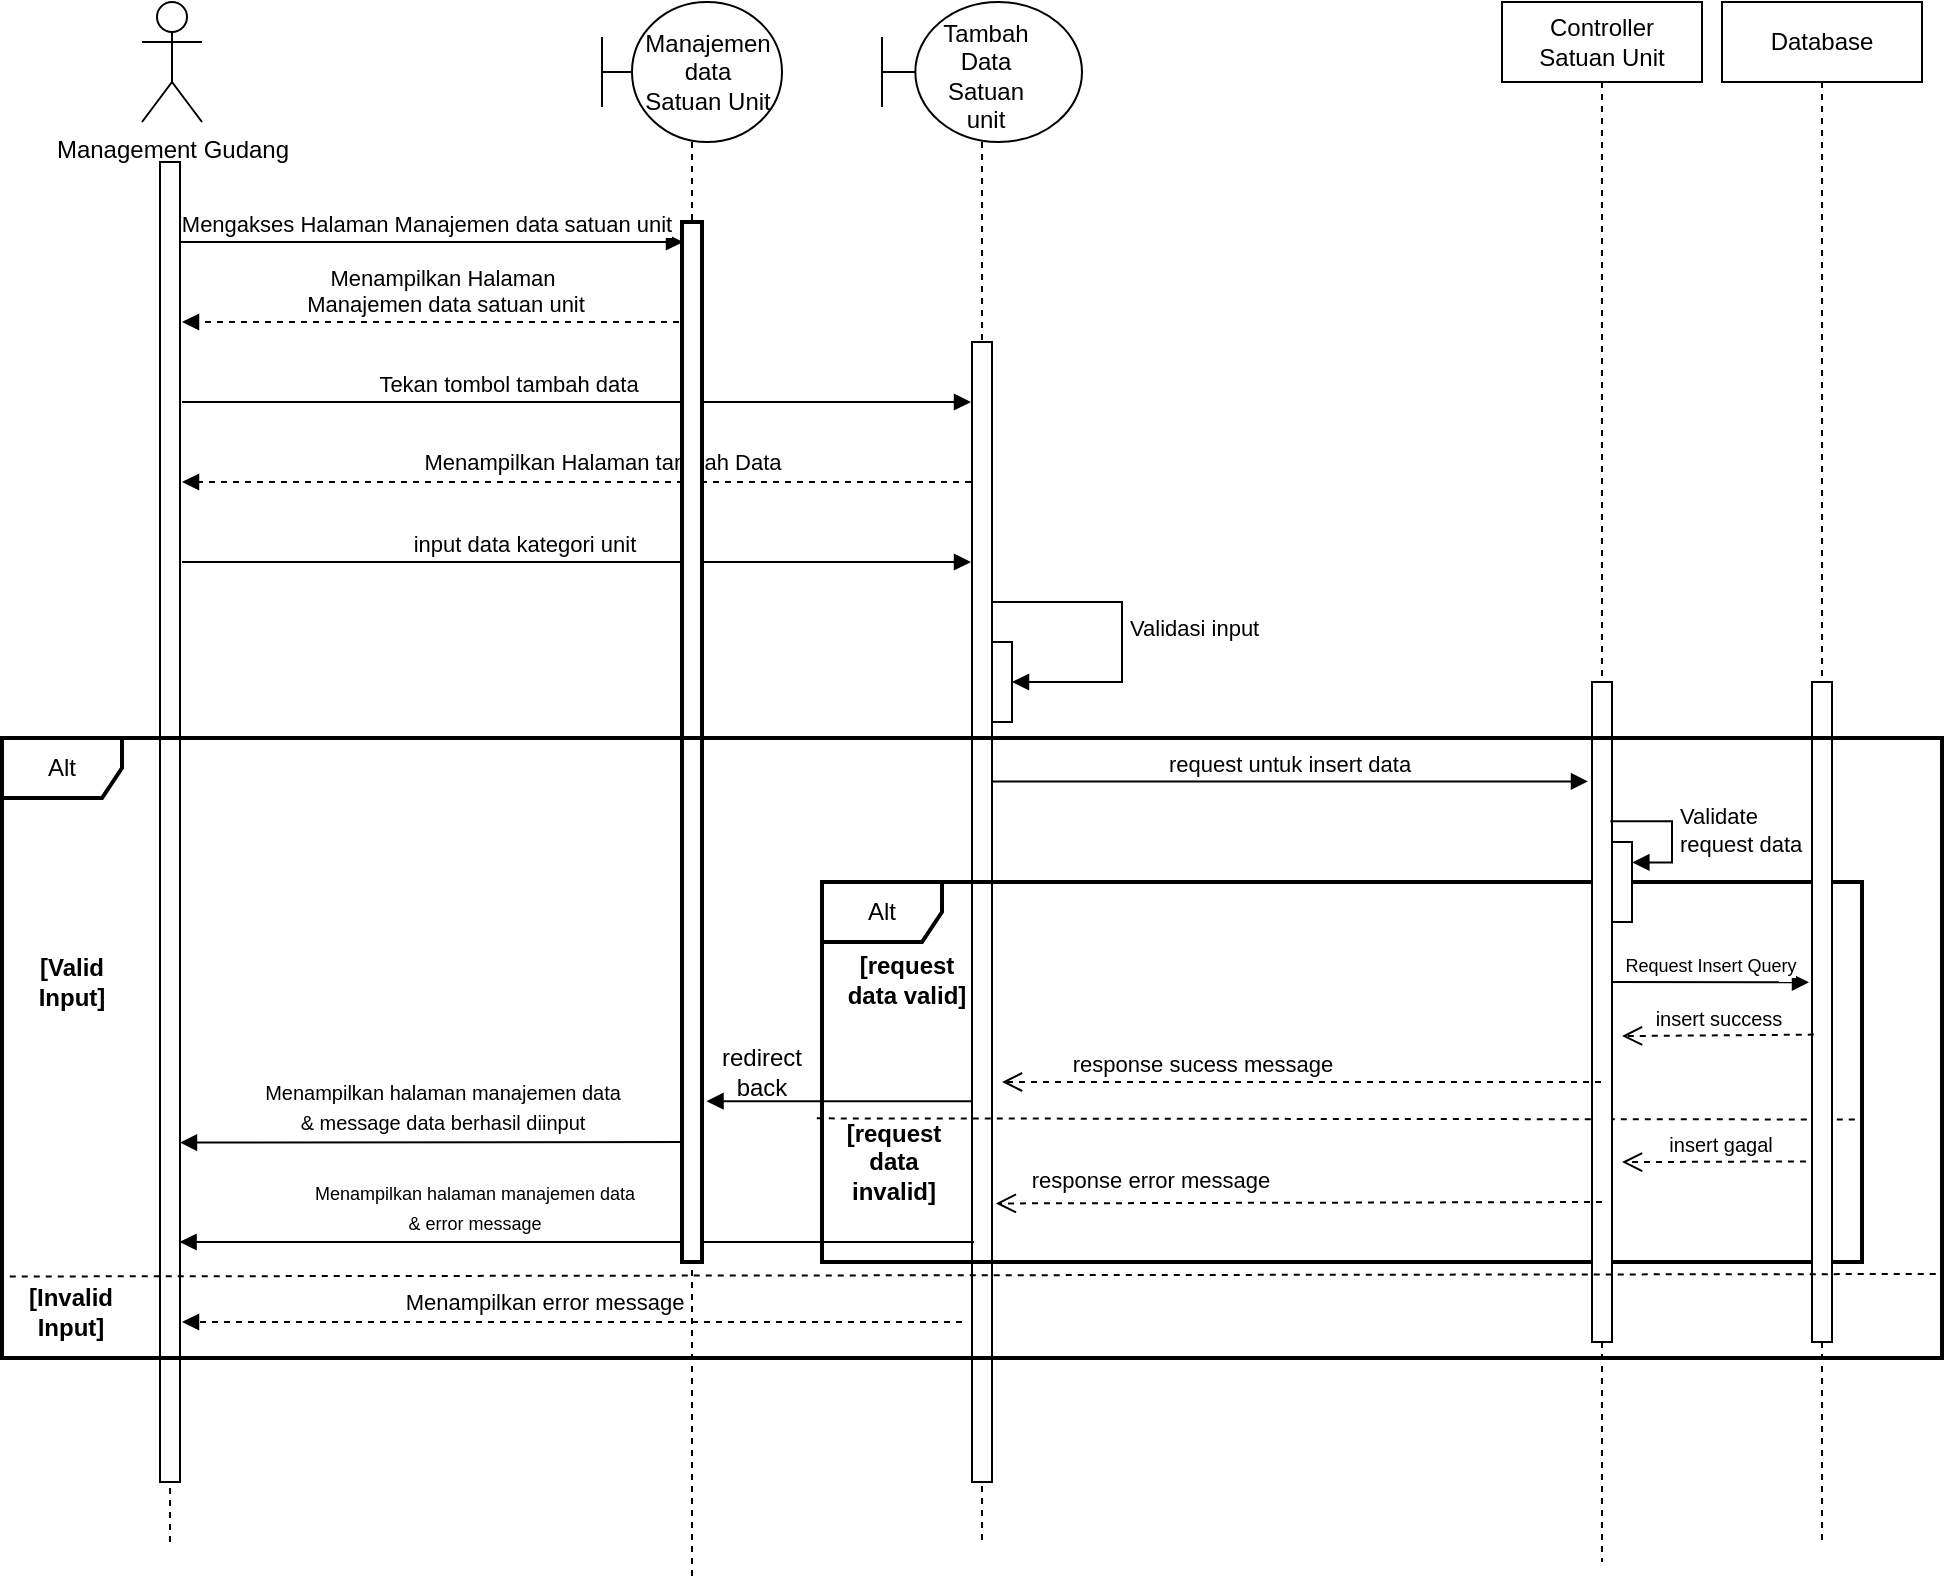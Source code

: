 <mxfile version="12.6.7" type="github">
  <diagram id="Rcd-lYa-Og5x9bV4wF2M" name="Page-1">
    <mxGraphModel dx="925" dy="579" grid="1" gridSize="10" guides="1" tooltips="1" connect="1" arrows="1" fold="1" page="1" pageScale="1" pageWidth="1100" pageHeight="850" math="0" shadow="0">
      <root>
        <mxCell id="0"/>
        <mxCell id="1" parent="0"/>
        <mxCell id="uG0OPi7SAyHWpeF-NSaY-43" value="&amp;nbsp;request untuk insert data" style="html=1;verticalAlign=bottom;endArrow=block;" parent="1" edge="1">
          <mxGeometry width="80" relative="1" as="geometry">
            <mxPoint x="570" y="429.71" as="sourcePoint"/>
            <mxPoint x="873" y="429.71" as="targetPoint"/>
          </mxGeometry>
        </mxCell>
        <mxCell id="uG0OPi7SAyHWpeF-NSaY-1" value="Management Gudang" style="shape=umlActor;verticalLabelPosition=bottom;labelBackgroundColor=#ffffff;verticalAlign=top;html=1;outlineConnect=0;" parent="1" vertex="1">
          <mxGeometry x="150" y="40" width="30" height="60" as="geometry"/>
        </mxCell>
        <mxCell id="uG0OPi7SAyHWpeF-NSaY-10" value="" style="endArrow=none;dashed=1;html=1;" parent="1" edge="1">
          <mxGeometry width="50" height="50" relative="1" as="geometry">
            <mxPoint x="164" y="810" as="sourcePoint"/>
            <mxPoint x="165" y="120" as="targetPoint"/>
          </mxGeometry>
        </mxCell>
        <mxCell id="uG0OPi7SAyHWpeF-NSaY-12" value="Mengakses Halaman Manajemen data satuan unit" style="html=1;verticalAlign=bottom;endArrow=block;" parent="1" source="uG0OPi7SAyHWpeF-NSaY-23" edge="1">
          <mxGeometry x="-0.025" width="80" relative="1" as="geometry">
            <mxPoint x="166" y="160" as="sourcePoint"/>
            <mxPoint x="420.5" y="160" as="targetPoint"/>
            <mxPoint as="offset"/>
          </mxGeometry>
        </mxCell>
        <mxCell id="uG0OPi7SAyHWpeF-NSaY-16" value="&lt;font style=&quot;font-size: 11px&quot;&gt;Menampilkan Halaman&lt;br&gt;&amp;nbsp;Manajemen data satuan unit&lt;/font&gt;" style="html=1;verticalAlign=bottom;endArrow=block;dashed=1;" parent="1" edge="1">
          <mxGeometry x="-0.022" width="80" relative="1" as="geometry">
            <mxPoint x="424.5" y="200" as="sourcePoint"/>
            <mxPoint x="170" y="200" as="targetPoint"/>
            <mxPoint as="offset"/>
          </mxGeometry>
        </mxCell>
        <mxCell id="uG0OPi7SAyHWpeF-NSaY-23" value="" style="html=1;points=[];perimeter=orthogonalPerimeter;" parent="1" vertex="1">
          <mxGeometry x="159" y="120" width="10" height="660" as="geometry"/>
        </mxCell>
        <mxCell id="uG0OPi7SAyHWpeF-NSaY-35" value="&lt;b&gt;[Invalid Input]&lt;/b&gt;" style="text;html=1;strokeColor=none;fillColor=none;align=center;verticalAlign=middle;whiteSpace=wrap;rounded=0;" parent="1" vertex="1">
          <mxGeometry x="79" y="680" width="71" height="30" as="geometry"/>
        </mxCell>
        <mxCell id="uG0OPi7SAyHWpeF-NSaY-38" value="" style="html=1;verticalAlign=bottom;endArrow=block;dashed=1;" parent="1" edge="1">
          <mxGeometry x="-0.025" width="80" relative="1" as="geometry">
            <mxPoint x="560" y="700" as="sourcePoint"/>
            <mxPoint x="170" y="700" as="targetPoint"/>
            <mxPoint as="offset"/>
          </mxGeometry>
        </mxCell>
        <mxCell id="uG0OPi7SAyHWpeF-NSaY-39" value="&lt;span style=&quot;font-size: 11px&quot;&gt;Menampilkan error message&lt;/span&gt;" style="text;html=1;align=center;verticalAlign=middle;resizable=0;points=[];labelBackgroundColor=#ffffff;" parent="uG0OPi7SAyHWpeF-NSaY-38" vertex="1" connectable="0">
          <mxGeometry x="-0.212" y="9" relative="1" as="geometry">
            <mxPoint x="-55.88" y="-19" as="offset"/>
          </mxGeometry>
        </mxCell>
        <mxCell id="uG0OPi7SAyHWpeF-NSaY-41" value="&lt;b&gt;[Valid Input]&lt;/b&gt;" style="text;html=1;strokeColor=none;fillColor=none;align=center;verticalAlign=middle;whiteSpace=wrap;rounded=0;" parent="1" vertex="1">
          <mxGeometry x="80" y="520" width="70" height="20" as="geometry"/>
        </mxCell>
        <mxCell id="uG0OPi7SAyHWpeF-NSaY-49" value="" style="html=1;verticalAlign=bottom;endArrow=block;" parent="1" edge="1">
          <mxGeometry width="80" relative="1" as="geometry">
            <mxPoint x="567.75" y="589.58" as="sourcePoint"/>
            <mxPoint x="432.25" y="589.58" as="targetPoint"/>
          </mxGeometry>
        </mxCell>
        <mxCell id="uG0OPi7SAyHWpeF-NSaY-50" value="redirect back" style="text;html=1;strokeColor=none;fillColor=none;align=center;verticalAlign=middle;whiteSpace=wrap;rounded=0;" parent="1" vertex="1">
          <mxGeometry x="450" y="565" width="20" height="20" as="geometry"/>
        </mxCell>
        <mxCell id="uG0OPi7SAyHWpeF-NSaY-17" value="" style="html=1;verticalAlign=bottom;endArrow=block;dashed=1;" parent="1" edge="1">
          <mxGeometry x="-0.025" width="80" relative="1" as="geometry">
            <mxPoint x="564.5" y="280" as="sourcePoint"/>
            <mxPoint x="170" y="280" as="targetPoint"/>
            <mxPoint as="offset"/>
          </mxGeometry>
        </mxCell>
        <mxCell id="uG0OPi7SAyHWpeF-NSaY-18" value="&lt;font style=&quot;font-size: 11px&quot;&gt;Menampilkan&amp;nbsp;Halaman tambah Data&lt;/font&gt;" style="text;html=1;align=center;verticalAlign=middle;resizable=0;points=[];labelBackgroundColor=#ffffff;" parent="uG0OPi7SAyHWpeF-NSaY-17" vertex="1" connectable="0">
          <mxGeometry x="-0.212" y="9" relative="1" as="geometry">
            <mxPoint x="-29.5" y="-19" as="offset"/>
          </mxGeometry>
        </mxCell>
        <mxCell id="uG0OPi7SAyHWpeF-NSaY-53" value="" style="html=1;verticalAlign=bottom;endArrow=block;entryX=1.1;entryY=0.671;entryDx=0;entryDy=0;entryPerimeter=0;" parent="1" edge="1">
          <mxGeometry width="80" relative="1" as="geometry">
            <mxPoint x="424.5" y="610" as="sourcePoint"/>
            <mxPoint x="169" y="610.28" as="targetPoint"/>
          </mxGeometry>
        </mxCell>
        <mxCell id="uG0OPi7SAyHWpeF-NSaY-55" value="&lt;font style=&quot;font-size: 10px&quot;&gt;Menampilkan halaman manajemen data&lt;br&gt;&amp;amp; message data berhasil diinput&lt;/font&gt;" style="text;html=1;align=center;verticalAlign=middle;resizable=0;points=[];labelBackgroundColor=#ffffff;" parent="uG0OPi7SAyHWpeF-NSaY-53" vertex="1" connectable="0">
          <mxGeometry x="0.119" y="-1" relative="1" as="geometry">
            <mxPoint x="17.83" y="-17.74" as="offset"/>
          </mxGeometry>
        </mxCell>
        <mxCell id="uG0OPi7SAyHWpeF-NSaY-31" value="Validasi input" style="edgeStyle=orthogonalEdgeStyle;html=1;align=left;spacingLeft=2;endArrow=block;rounded=0;" parent="1" source="uG0OPi7SAyHWpeF-NSaY-6" edge="1">
          <mxGeometry relative="1" as="geometry">
            <mxPoint x="615" y="340" as="sourcePoint"/>
            <Array as="points">
              <mxPoint x="640" y="340"/>
              <mxPoint x="640" y="380"/>
            </Array>
            <mxPoint x="585" y="380" as="targetPoint"/>
          </mxGeometry>
        </mxCell>
        <mxCell id="uG0OPi7SAyHWpeF-NSaY-6" value="" style="shape=umlLifeline;participant=umlBoundary;perimeter=lifelinePerimeter;whiteSpace=wrap;html=1;container=1;collapsible=0;recursiveResize=0;verticalAlign=top;spacingTop=36;labelBackgroundColor=#ffffff;outlineConnect=0;size=70;" parent="1" vertex="1">
          <mxGeometry x="520" y="40" width="100" height="770" as="geometry"/>
        </mxCell>
        <mxCell id="uG0OPi7SAyHWpeF-NSaY-7" value="Tambah Data Satuan unit" style="text;html=1;strokeColor=none;fillColor=none;align=center;verticalAlign=middle;whiteSpace=wrap;rounded=0;" parent="uG0OPi7SAyHWpeF-NSaY-6" vertex="1">
          <mxGeometry x="23.75" y="22" width="56.25" height="30" as="geometry"/>
        </mxCell>
        <mxCell id="uG0OPi7SAyHWpeF-NSaY-44" value="" style="html=1;points=[];perimeter=orthogonalPerimeter;" parent="uG0OPi7SAyHWpeF-NSaY-6" vertex="1">
          <mxGeometry x="45" y="170" width="10" height="570" as="geometry"/>
        </mxCell>
        <mxCell id="I9oGG7zPf5wMfXj9muGF-34" value="" style="group" vertex="1" connectable="0" parent="uG0OPi7SAyHWpeF-NSaY-6">
          <mxGeometry x="20" y="440" width="470" height="190" as="geometry"/>
        </mxCell>
        <mxCell id="I9oGG7zPf5wMfXj9muGF-35" value="Alt" style="shape=umlFrame;whiteSpace=wrap;html=1;strokeWidth=2;" vertex="1" parent="I9oGG7zPf5wMfXj9muGF-34">
          <mxGeometry x="-50" width="520" height="190" as="geometry"/>
        </mxCell>
        <mxCell id="I9oGG7zPf5wMfXj9muGF-37" value="" style="endArrow=none;dashed=1;html=1;entryX=0.997;entryY=0.633;entryDx=0;entryDy=0;entryPerimeter=0;exitX=-0.005;exitY=0.622;exitDx=0;exitDy=0;exitPerimeter=0;" edge="1" parent="I9oGG7zPf5wMfXj9muGF-34" source="I9oGG7zPf5wMfXj9muGF-35">
          <mxGeometry width="50" height="50" relative="1" as="geometry">
            <mxPoint x="2.58" y="118.75" as="sourcePoint"/>
            <mxPoint x="467.41" y="118.75" as="targetPoint"/>
          </mxGeometry>
        </mxCell>
        <mxCell id="I9oGG7zPf5wMfXj9muGF-40" value="&lt;span style=&quot;font-size: 10px&quot;&gt;insert gagal&lt;/span&gt;" style="html=1;verticalAlign=bottom;endArrow=open;dashed=1;endSize=8;" edge="1" parent="I9oGG7zPf5wMfXj9muGF-34">
          <mxGeometry relative="1" as="geometry">
            <mxPoint x="448.003" y="139.667" as="sourcePoint"/>
            <mxPoint x="349.998" y="140.062" as="targetPoint"/>
          </mxGeometry>
        </mxCell>
        <mxCell id="I9oGG7zPf5wMfXj9muGF-38" value="&lt;b&gt;[request data invalid]&lt;/b&gt;" style="text;html=1;strokeColor=none;fillColor=none;align=center;verticalAlign=middle;whiteSpace=wrap;rounded=0;" vertex="1" parent="I9oGG7zPf5wMfXj9muGF-34">
          <mxGeometry x="-40" y="130" width="51.52" height="20.5" as="geometry"/>
        </mxCell>
        <mxCell id="P45chUzkG9_80fgO4lDG-2" value="Database" style="shape=umlLifeline;perimeter=lifelinePerimeter;whiteSpace=wrap;html=1;container=1;collapsible=0;recursiveResize=0;outlineConnect=0;" parent="1" vertex="1">
          <mxGeometry x="940" y="40" width="100" height="770" as="geometry"/>
        </mxCell>
        <mxCell id="uG0OPi7SAyHWpeF-NSaY-46" value="" style="html=1;points=[];perimeter=orthogonalPerimeter;" parent="P45chUzkG9_80fgO4lDG-2" vertex="1">
          <mxGeometry x="45" y="340" width="10" height="330" as="geometry"/>
        </mxCell>
        <mxCell id="uG0OPi7SAyHWpeF-NSaY-30" value="" style="html=1;points=[];perimeter=orthogonalPerimeter;" parent="1" vertex="1">
          <mxGeometry x="575" y="360" width="10" height="40" as="geometry"/>
        </mxCell>
        <mxCell id="I9oGG7zPf5wMfXj9muGF-2" value="Controller&lt;br&gt;Satuan Unit" style="shape=umlLifeline;perimeter=lifelinePerimeter;whiteSpace=wrap;html=1;container=1;collapsible=0;recursiveResize=0;outlineConnect=0;" vertex="1" parent="1">
          <mxGeometry x="830" y="40" width="100" height="780" as="geometry"/>
        </mxCell>
        <mxCell id="I9oGG7zPf5wMfXj9muGF-3" value="" style="html=1;points=[];perimeter=orthogonalPerimeter;" vertex="1" parent="I9oGG7zPf5wMfXj9muGF-2">
          <mxGeometry x="45" y="340" width="10" height="330" as="geometry"/>
        </mxCell>
        <mxCell id="I9oGG7zPf5wMfXj9muGF-6" value="" style="html=1;points=[];perimeter=orthogonalPerimeter;" vertex="1" parent="I9oGG7zPf5wMfXj9muGF-2">
          <mxGeometry x="55" y="420" width="10" height="40" as="geometry"/>
        </mxCell>
        <mxCell id="I9oGG7zPf5wMfXj9muGF-7" value="Validate&amp;nbsp;&lt;br&gt;request data" style="edgeStyle=orthogonalEdgeStyle;html=1;align=left;spacingLeft=2;endArrow=block;rounded=0;entryX=1.017;entryY=0.255;entryDx=0;entryDy=0;entryPerimeter=0;exitX=0.917;exitY=0.211;exitDx=0;exitDy=0;exitPerimeter=0;" edge="1" target="I9oGG7zPf5wMfXj9muGF-6" parent="I9oGG7zPf5wMfXj9muGF-2" source="I9oGG7zPf5wMfXj9muGF-3">
          <mxGeometry relative="1" as="geometry">
            <mxPoint x="60" y="409" as="sourcePoint"/>
            <Array as="points">
              <mxPoint x="85" y="410"/>
              <mxPoint x="85" y="430"/>
            </Array>
            <mxPoint x="70" y="420" as="targetPoint"/>
          </mxGeometry>
        </mxCell>
        <mxCell id="I9oGG7zPf5wMfXj9muGF-20" value="&lt;font style=&quot;font-size: 9px&quot;&gt;Request Insert Query&lt;/font&gt;" style="html=1;verticalAlign=bottom;endArrow=block;entryX=-0.15;entryY=0.455;entryDx=0;entryDy=0;entryPerimeter=0;" edge="1" parent="I9oGG7zPf5wMfXj9muGF-2">
          <mxGeometry width="80" relative="1" as="geometry">
            <mxPoint x="55" y="490" as="sourcePoint"/>
            <mxPoint x="153.5" y="490.15" as="targetPoint"/>
          </mxGeometry>
        </mxCell>
        <mxCell id="I9oGG7zPf5wMfXj9muGF-27" value="response error message" style="html=1;verticalAlign=bottom;endArrow=open;dashed=1;endSize=8;entryX=1.191;entryY=0.742;entryDx=0;entryDy=0;entryPerimeter=0;" edge="1" parent="1">
          <mxGeometry x="0.491" y="-3" relative="1" as="geometry">
            <mxPoint x="880" y="640" as="sourcePoint"/>
            <mxPoint x="576.91" y="640.72" as="targetPoint"/>
            <mxPoint as="offset"/>
          </mxGeometry>
        </mxCell>
        <mxCell id="I9oGG7zPf5wMfXj9muGF-29" value="" style="html=1;verticalAlign=bottom;endArrow=block;entryX=0.978;entryY=0.806;entryDx=0;entryDy=0;entryPerimeter=0;" edge="1" parent="1">
          <mxGeometry width="80" relative="1" as="geometry">
            <mxPoint x="566" y="660.04" as="sourcePoint"/>
            <mxPoint x="168.78" y="660.0" as="targetPoint"/>
          </mxGeometry>
        </mxCell>
        <mxCell id="I9oGG7zPf5wMfXj9muGF-30" value="&lt;font style=&quot;font-size: 9px&quot;&gt;Menampilkan halaman manajemen data&lt;br&gt;&amp;amp; error message&lt;/font&gt;" style="text;html=1;align=center;verticalAlign=middle;resizable=0;points=[];labelBackgroundColor=#ffffff;" vertex="1" connectable="0" parent="I9oGG7zPf5wMfXj9muGF-29">
          <mxGeometry x="0.119" y="-1" relative="1" as="geometry">
            <mxPoint x="-28.14" y="-17.1" as="offset"/>
          </mxGeometry>
        </mxCell>
        <mxCell id="uG0OPi7SAyHWpeF-NSaY-4" value="" style="shape=umlLifeline;participant=umlBoundary;perimeter=lifelinePerimeter;whiteSpace=wrap;html=1;container=1;collapsible=0;recursiveResize=0;verticalAlign=top;spacingTop=36;labelBackgroundColor=#ffffff;outlineConnect=0;size=70;" parent="1" vertex="1">
          <mxGeometry x="380" y="40" width="90" height="790" as="geometry"/>
        </mxCell>
        <mxCell id="uG0OPi7SAyHWpeF-NSaY-5" value="Manajemen data Satuan Unit" style="text;html=1;strokeColor=none;fillColor=none;align=center;verticalAlign=middle;whiteSpace=wrap;rounded=0;" parent="uG0OPi7SAyHWpeF-NSaY-4" vertex="1">
          <mxGeometry x="33" y="25" width="40" height="20" as="geometry"/>
        </mxCell>
        <mxCell id="uG0OPi7SAyHWpeF-NSaY-21" value="" style="html=1;verticalAlign=bottom;endArrow=block;" parent="uG0OPi7SAyHWpeF-NSaY-4" edge="1">
          <mxGeometry x="-0.025" width="80" relative="1" as="geometry">
            <mxPoint x="-210" y="200" as="sourcePoint"/>
            <mxPoint x="184.5" y="200" as="targetPoint"/>
            <mxPoint as="offset"/>
          </mxGeometry>
        </mxCell>
        <mxCell id="uG0OPi7SAyHWpeF-NSaY-22" value="&lt;font style=&quot;font-size: 11px&quot;&gt;Tekan tombol tambah data&lt;/font&gt;" style="text;html=1;align=center;verticalAlign=middle;resizable=0;points=[];labelBackgroundColor=#ffffff;" parent="uG0OPi7SAyHWpeF-NSaY-21" vertex="1" connectable="0">
          <mxGeometry x="-0.212" y="9" relative="1" as="geometry">
            <mxPoint x="7" as="offset"/>
          </mxGeometry>
        </mxCell>
        <mxCell id="uG0OPi7SAyHWpeF-NSaY-24" value="" style="html=1;verticalAlign=bottom;endArrow=block;" parent="uG0OPi7SAyHWpeF-NSaY-4" edge="1">
          <mxGeometry x="-0.025" width="80" relative="1" as="geometry">
            <mxPoint x="-210" y="280" as="sourcePoint"/>
            <mxPoint x="184.5" y="280" as="targetPoint"/>
            <mxPoint as="offset"/>
          </mxGeometry>
        </mxCell>
        <mxCell id="uG0OPi7SAyHWpeF-NSaY-25" value="&lt;font style=&quot;font-size: 11px&quot;&gt;input data kategori unit&lt;/font&gt;" style="text;html=1;align=center;verticalAlign=middle;resizable=0;points=[];labelBackgroundColor=#ffffff;" parent="uG0OPi7SAyHWpeF-NSaY-24" vertex="1" connectable="0">
          <mxGeometry x="-0.212" y="9" relative="1" as="geometry">
            <mxPoint x="15" as="offset"/>
          </mxGeometry>
        </mxCell>
        <mxCell id="I9oGG7zPf5wMfXj9muGF-45" value="" style="html=1;points=[];perimeter=orthogonalPerimeter;strokeWidth=2;" vertex="1" parent="uG0OPi7SAyHWpeF-NSaY-4">
          <mxGeometry x="40" y="110" width="10" height="520" as="geometry"/>
        </mxCell>
        <mxCell id="I9oGG7zPf5wMfXj9muGF-25" value="response sucess message" style="html=1;verticalAlign=bottom;endArrow=open;dashed=1;endSize=8;" edge="1" parent="1">
          <mxGeometry x="0.332" relative="1" as="geometry">
            <mxPoint x="879.5" y="580" as="sourcePoint"/>
            <mxPoint x="580" y="580" as="targetPoint"/>
            <mxPoint as="offset"/>
          </mxGeometry>
        </mxCell>
        <mxCell id="I9oGG7zPf5wMfXj9muGF-39" value="&lt;span style=&quot;font-size: 10px&quot;&gt;insert success&lt;/span&gt;" style="html=1;verticalAlign=bottom;endArrow=open;dashed=1;endSize=8;entryX=0.911;entryY=0.578;entryDx=0;entryDy=0;entryPerimeter=0;" edge="1" parent="1">
          <mxGeometry relative="1" as="geometry">
            <mxPoint x="985.89" y="556.3" as="sourcePoint"/>
            <mxPoint x="890.0" y="557.04" as="targetPoint"/>
          </mxGeometry>
        </mxCell>
        <mxCell id="I9oGG7zPf5wMfXj9muGF-36" value="&lt;b&gt;[request data valid]&lt;/b&gt;" style="text;html=1;strokeColor=none;fillColor=none;align=center;verticalAlign=middle;whiteSpace=wrap;rounded=0;" vertex="1" parent="1">
          <mxGeometry x="500" y="520.002" width="64.51" height="18.536" as="geometry"/>
        </mxCell>
        <mxCell id="uG0OPi7SAyHWpeF-NSaY-36" value="" style="endArrow=none;dashed=1;html=1;exitX=0.004;exitY=0.781;exitDx=0;exitDy=0;exitPerimeter=0;entryX=0.997;entryY=0.777;entryDx=0;entryDy=0;entryPerimeter=0;" parent="1" edge="1">
          <mxGeometry width="50" height="50" relative="1" as="geometry">
            <mxPoint x="83.88" y="677.24" as="sourcePoint"/>
            <mxPoint x="1047.09" y="676.0" as="targetPoint"/>
          </mxGeometry>
        </mxCell>
        <mxCell id="uG0OPi7SAyHWpeF-NSaY-34" value="Alt" style="shape=umlFrame;whiteSpace=wrap;html=1;strokeWidth=2;" parent="1" vertex="1">
          <mxGeometry x="80" y="408" width="970" height="310" as="geometry"/>
        </mxCell>
      </root>
    </mxGraphModel>
  </diagram>
</mxfile>
